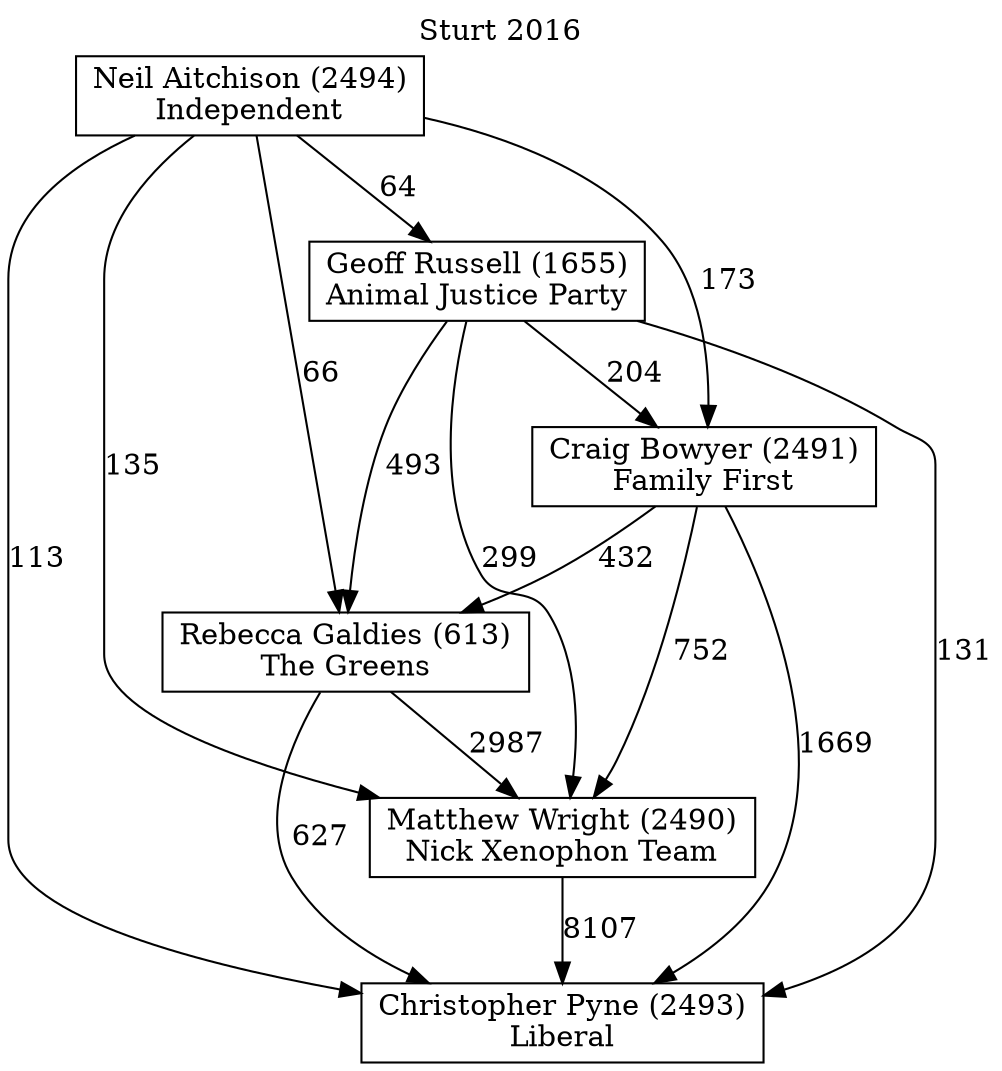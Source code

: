 // House preference flow
digraph "Christopher Pyne (2493)_Sturt_2016" {
	graph [label="Sturt 2016" labelloc=t mclimit=2]
	node [shape=box]
	"Christopher Pyne (2493)" [label="Christopher Pyne (2493)
Liberal"]
	"Matthew Wright (2490)" [label="Matthew Wright (2490)
Nick Xenophon Team"]
	"Rebecca Galdies (613)" [label="Rebecca Galdies (613)
The Greens"]
	"Craig Bowyer (2491)" [label="Craig Bowyer (2491)
Family First"]
	"Geoff Russell (1655)" [label="Geoff Russell (1655)
Animal Justice Party"]
	"Neil Aitchison (2494)" [label="Neil Aitchison (2494)
Independent"]
	"Matthew Wright (2490)" -> "Christopher Pyne (2493)" [label=8107]
	"Rebecca Galdies (613)" -> "Matthew Wright (2490)" [label=2987]
	"Craig Bowyer (2491)" -> "Rebecca Galdies (613)" [label=432]
	"Geoff Russell (1655)" -> "Craig Bowyer (2491)" [label=204]
	"Neil Aitchison (2494)" -> "Geoff Russell (1655)" [label=64]
	"Rebecca Galdies (613)" -> "Christopher Pyne (2493)" [label=627]
	"Craig Bowyer (2491)" -> "Christopher Pyne (2493)" [label=1669]
	"Geoff Russell (1655)" -> "Christopher Pyne (2493)" [label=131]
	"Neil Aitchison (2494)" -> "Christopher Pyne (2493)" [label=113]
	"Neil Aitchison (2494)" -> "Craig Bowyer (2491)" [label=173]
	"Geoff Russell (1655)" -> "Rebecca Galdies (613)" [label=493]
	"Neil Aitchison (2494)" -> "Rebecca Galdies (613)" [label=66]
	"Craig Bowyer (2491)" -> "Matthew Wright (2490)" [label=752]
	"Geoff Russell (1655)" -> "Matthew Wright (2490)" [label=299]
	"Neil Aitchison (2494)" -> "Matthew Wright (2490)" [label=135]
}
